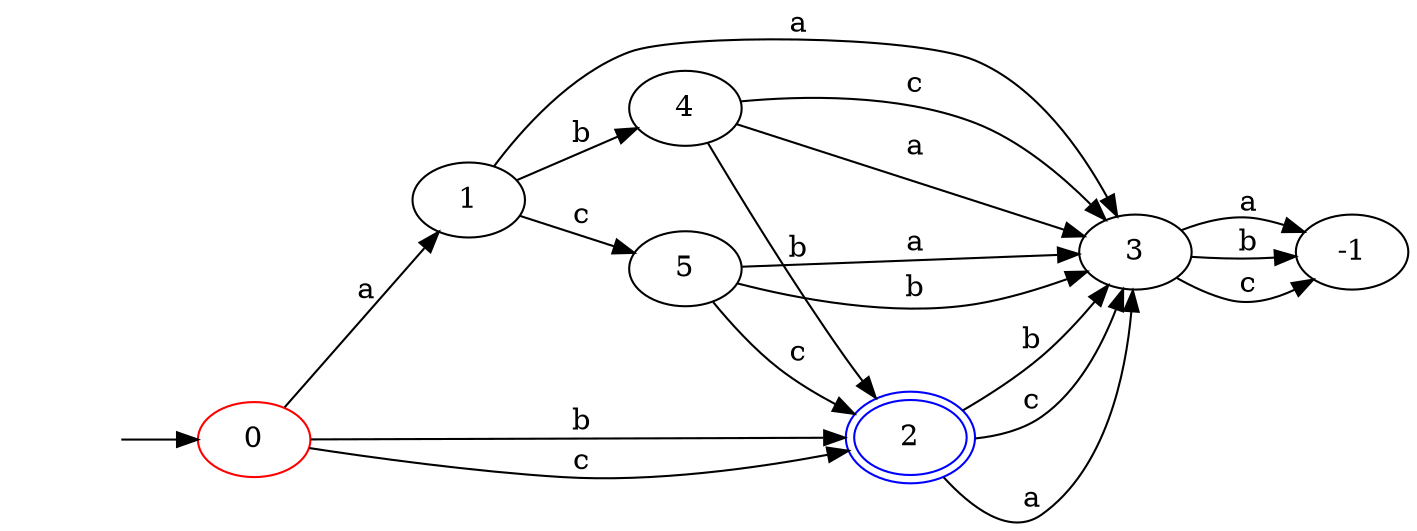 digraph NDSL01DESC {
rankdir=LR; 
 v [style=invisible];
 v -> 0;
0 [color=red];
0 -> 1 [label =" a"];
0 -> 2 [label =" b"];
2 [peripheries=2,color=blue];
0 -> 2 [label =" c"];
2 [peripheries=2,color=blue];
1 -> 3 [label =" a"];
1 -> 4 [label =" b"];
1 -> 5 [label =" c"];
2 -> 3 [label =" a"];
2 -> 3 [label =" b"];
2 -> 3 [label =" c"];
3 -> -1 [label =" a"];
3 -> -1 [label =" b"];
3 -> -1 [label =" c"];
4 -> 3 [label =" a"];
4 -> 2 [label =" b"];
2 [peripheries=2,color=blue];
4 -> 3 [label =" c"];
5 -> 3 [label =" a"];
5 -> 3 [label =" b"];
5 -> 2 [label =" c"];
2 [peripheries=2,color=blue];
}